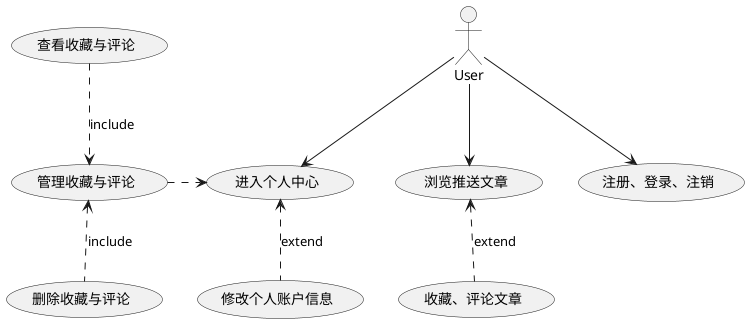 @startuml
    User-down-> (注册、登录、注销)
    User-down-> (进入个人中心)
    User-down->(浏览推送文章)
    (收藏、评论文章).up.>(浏览推送文章):extend
    (修改个人账户信息).up.>(进入个人中心):extend
    (管理收藏与评论).right.>(进入个人中心)
    (查看收藏与评论).down.>(管理收藏与评论):include
    (删除收藏与评论).up.>(管理收藏与评论) :include
@enduml
